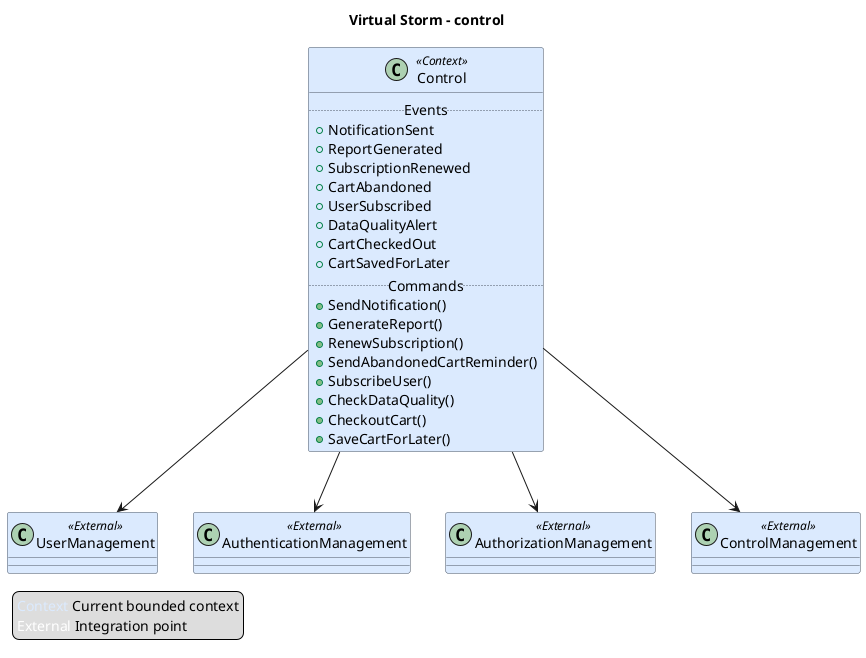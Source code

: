 @startuml
title Virtual Storm – control
skinparam class {
    BackgroundColor #dbeafe
    BorderColor #4b5563
  }
class Control <<Context>> {
  .. Events ..
  + NotificationSent
  + ReportGenerated
  + SubscriptionRenewed
  + CartAbandoned
  + UserSubscribed
  + DataQualityAlert
  + CartCheckedOut
  + CartSavedForLater
  .. Commands ..
  + SendNotification()
  + GenerateReport()
  + RenewSubscription()
  + SendAbandonedCartReminder()
  + SubscribeUser()
  + CheckDataQuality()
  + CheckoutCart()
  + SaveCartForLater()
}
class UserManagement <<External>>
Control --> UserManagement
class AuthenticationManagement <<External>>
Control --> AuthenticationManagement
class AuthorizationManagement <<External>>
Control --> AuthorizationManagement
class ControlManagement <<External>>
Control --> ControlManagement
legend left
<color:#dbeafe>Context</color> Current bounded context
<color:#ffffff>External</color> Integration point
endlegend
@enduml